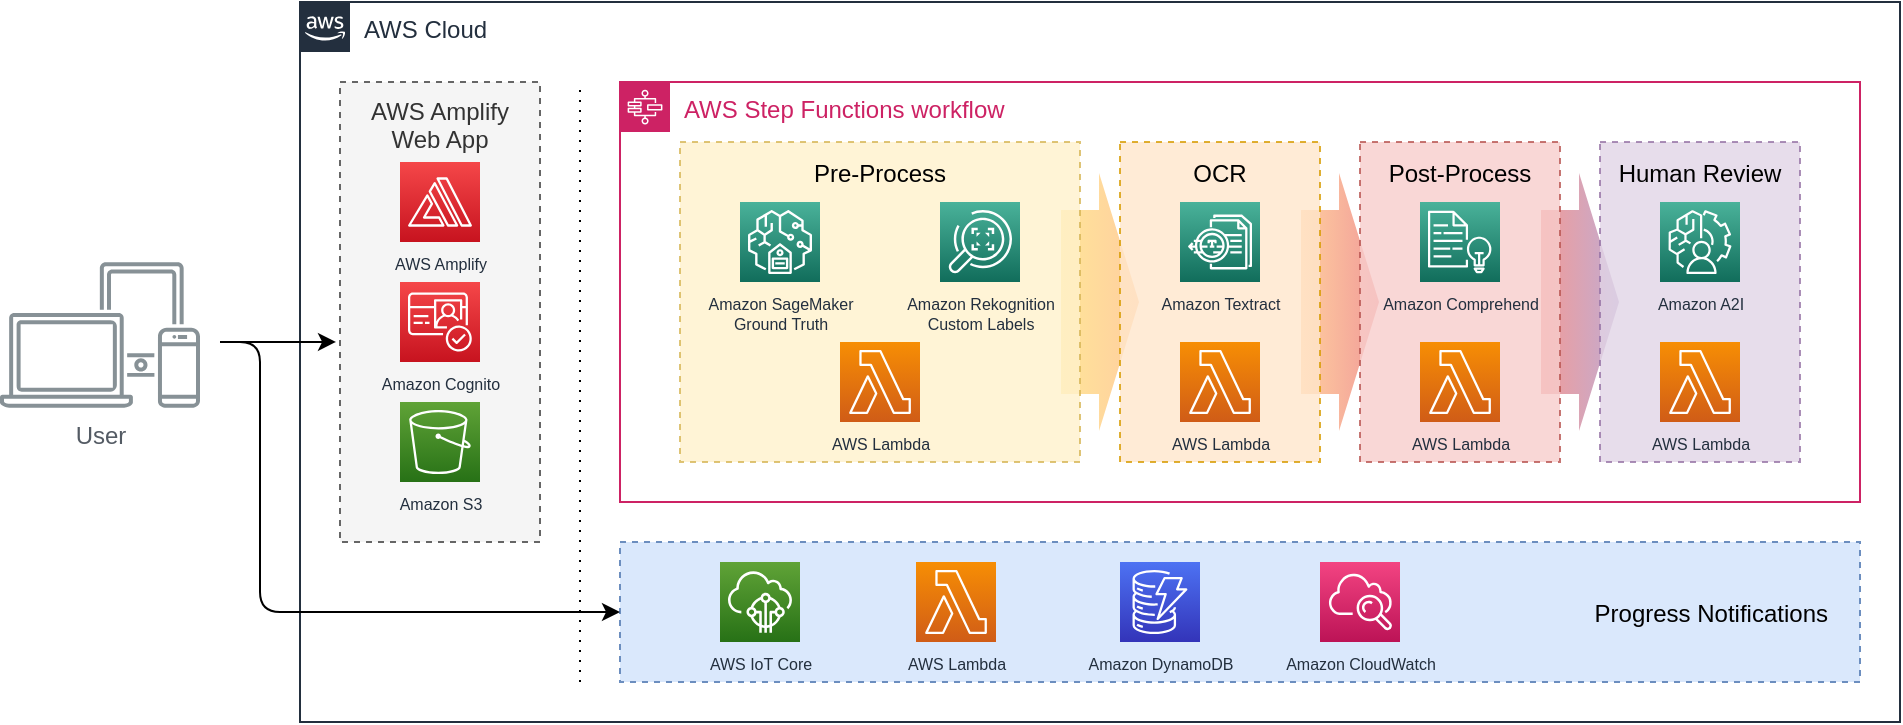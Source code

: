 <mxfile version="13.3.9" type="device"><diagram id="Y9H5h5ZnJnFzbn8CEVTj" name="Page-1"><mxGraphModel dx="1133" dy="883" grid="1" gridSize="10" guides="1" tooltips="1" connect="1" arrows="1" fold="1" page="1" pageScale="1" pageWidth="1169" pageHeight="827" math="0" shadow="0"><root><mxCell id="0"/><mxCell id="1" parent="0"/><mxCell id="WgRGCuMuokUdHn7GsOYF-1" value="AWS Cloud" style="points=[[0,0],[0.25,0],[0.5,0],[0.75,0],[1,0],[1,0.25],[1,0.5],[1,0.75],[1,1],[0.75,1],[0.5,1],[0.25,1],[0,1],[0,0.75],[0,0.5],[0,0.25]];outlineConnect=0;gradientColor=none;html=1;whiteSpace=wrap;fontSize=12;fontStyle=0;shape=mxgraph.aws4.group;grIcon=mxgraph.aws4.group_aws_cloud_alt;strokeColor=#232F3E;fillColor=none;verticalAlign=top;align=left;spacingLeft=30;fontColor=#232F3E;dashed=0;" vertex="1" parent="1"><mxGeometry x="240" y="160" width="800" height="360" as="geometry"/></mxCell><mxCell id="WgRGCuMuokUdHn7GsOYF-5" value="AWS Step Functions workflow" style="points=[[0,0],[0.25,0],[0.5,0],[0.75,0],[1,0],[1,0.25],[1,0.5],[1,0.75],[1,1],[0.75,1],[0.5,1],[0.25,1],[0,1],[0,0.75],[0,0.5],[0,0.25]];outlineConnect=0;gradientColor=none;html=1;whiteSpace=wrap;fontSize=12;fontStyle=0;shape=mxgraph.aws4.group;grIcon=mxgraph.aws4.group_aws_step_functions_workflow;strokeColor=#CD2264;fillColor=none;verticalAlign=top;align=left;spacingLeft=30;fontColor=#CD2264;dashed=0;" vertex="1" parent="1"><mxGeometry x="400" y="200" width="620" height="210" as="geometry"/></mxCell><mxCell id="WgRGCuMuokUdHn7GsOYF-34" value="" style="shape=flexArrow;endArrow=classic;html=1;fontSize=9;width=92;endSize=6.33;endWidth=36;strokeColor=none;gradientDirection=east;fillColor=#FFE599;gradientColor=#FFCE9F;" edge="1" parent="1"><mxGeometry width="50" height="50" relative="1" as="geometry"><mxPoint x="620" y="310" as="sourcePoint"/><mxPoint x="660" y="310" as="targetPoint"/></mxGeometry></mxCell><mxCell id="WgRGCuMuokUdHn7GsOYF-2" value="User" style="outlineConnect=0;gradientColor=none;fontColor=#545B64;strokeColor=none;fillColor=#879196;dashed=0;verticalLabelPosition=bottom;verticalAlign=top;align=center;html=1;fontSize=12;fontStyle=0;aspect=fixed;shape=mxgraph.aws4.illustration_devices;pointerEvents=1" vertex="1" parent="1"><mxGeometry x="90" y="290" width="100" height="73" as="geometry"/></mxCell><mxCell id="WgRGCuMuokUdHn7GsOYF-11" value="Progress Notifications" style="fillColor=#dae8fc;strokeColor=#6c8ebf;dashed=1;verticalAlign=middle;fontStyle=0;align=right;spacing=16;" vertex="1" parent="1"><mxGeometry x="400" y="430" width="620" height="70" as="geometry"/></mxCell><mxCell id="WgRGCuMuokUdHn7GsOYF-17" value="Amazon DynamoDB" style="outlineConnect=0;fontColor=#232F3E;gradientColor=#4D72F3;gradientDirection=north;fillColor=#3334B9;strokeColor=#ffffff;dashed=0;verticalLabelPosition=bottom;verticalAlign=top;align=center;html=1;fontSize=8;fontStyle=0;aspect=fixed;shape=mxgraph.aws4.resourceIcon;resIcon=mxgraph.aws4.dynamodb;" vertex="1" parent="1"><mxGeometry x="650" y="440" width="40" height="40" as="geometry"/></mxCell><mxCell id="WgRGCuMuokUdHn7GsOYF-18" value="AWS IoT Core" style="outlineConnect=0;fontColor=#232F3E;gradientColor=#60A337;gradientDirection=north;fillColor=#277116;strokeColor=#ffffff;dashed=0;verticalLabelPosition=bottom;verticalAlign=top;align=center;html=1;fontSize=8;fontStyle=0;aspect=fixed;shape=mxgraph.aws4.resourceIcon;resIcon=mxgraph.aws4.iot_core;" vertex="1" parent="1"><mxGeometry x="450" y="440" width="40" height="40" as="geometry"/></mxCell><mxCell id="WgRGCuMuokUdHn7GsOYF-20" value="Amazon CloudWatch" style="outlineConnect=0;fontColor=#232F3E;gradientColor=#F34482;gradientDirection=north;fillColor=#BC1356;strokeColor=#ffffff;dashed=0;verticalLabelPosition=bottom;verticalAlign=top;align=center;html=1;fontSize=8;fontStyle=0;aspect=fixed;shape=mxgraph.aws4.resourceIcon;resIcon=mxgraph.aws4.cloudwatch;" vertex="1" parent="1"><mxGeometry x="750" y="440" width="40" height="40" as="geometry"/></mxCell><mxCell id="WgRGCuMuokUdHn7GsOYF-35" value="" style="shape=flexArrow;endArrow=classic;html=1;fontSize=9;width=92;endSize=6.33;endWidth=36;strokeColor=none;gradientDirection=east;fillColor=#FFCE9F;gradientColor=#F19C99;" edge="1" parent="1"><mxGeometry width="50" height="50" relative="1" as="geometry"><mxPoint x="740" y="310" as="sourcePoint"/><mxPoint x="780" y="310" as="targetPoint"/></mxGeometry></mxCell><mxCell id="WgRGCuMuokUdHn7GsOYF-36" value="" style="shape=flexArrow;endArrow=classic;html=1;fontSize=9;width=92;endSize=6.33;endWidth=36;strokeColor=none;gradientDirection=east;fillColor=#F19C99;gradientColor=#C3ABD0;" edge="1" parent="1"><mxGeometry width="50" height="50" relative="1" as="geometry"><mxPoint x="860" y="310" as="sourcePoint"/><mxPoint x="900" y="310" as="targetPoint"/></mxGeometry></mxCell><mxCell id="WgRGCuMuokUdHn7GsOYF-6" value="Pre-Process" style="fillColor=#fff2cc;strokeColor=#d6b656;dashed=1;verticalAlign=top;fontStyle=0;opacity=80;spacing=4;" vertex="1" parent="1"><mxGeometry x="430" y="230" width="200" height="160" as="geometry"/></mxCell><mxCell id="WgRGCuMuokUdHn7GsOYF-8" value="OCR" style="fillColor=#ffe6cc;strokeColor=#d79b00;dashed=1;verticalAlign=top;fontStyle=0;opacity=80;spacing=4;" vertex="1" parent="1"><mxGeometry x="650" y="230" width="100" height="160" as="geometry"/></mxCell><mxCell id="WgRGCuMuokUdHn7GsOYF-9" value="Post-Process" style="fillColor=#f8cecc;strokeColor=#b85450;dashed=1;verticalAlign=top;fontStyle=0;opacity=80;spacing=4;" vertex="1" parent="1"><mxGeometry x="770" y="230" width="100" height="160" as="geometry"/></mxCell><mxCell id="WgRGCuMuokUdHn7GsOYF-10" value="Human Review" style="fillColor=#e1d5e7;strokeColor=#9673a6;dashed=1;verticalAlign=top;fontStyle=0;opacity=80;spacing=4;" vertex="1" parent="1"><mxGeometry x="890" y="230" width="100" height="160" as="geometry"/></mxCell><mxCell id="WgRGCuMuokUdHn7GsOYF-12" value="Amazon A2I" style="outlineConnect=0;fontColor=#232F3E;gradientColor=#4AB29A;gradientDirection=north;fillColor=#116D5B;strokeColor=#ffffff;dashed=0;verticalLabelPosition=bottom;verticalAlign=top;align=center;html=1;fontSize=8;fontStyle=0;aspect=fixed;shape=mxgraph.aws4.resourceIcon;resIcon=mxgraph.aws4.augmented_ai;" vertex="1" parent="1"><mxGeometry x="920" y="260" width="40" height="40" as="geometry"/></mxCell><mxCell id="WgRGCuMuokUdHn7GsOYF-13" value="Amazon Comprehend" style="outlineConnect=0;fontColor=#232F3E;gradientColor=#4AB29A;gradientDirection=north;fillColor=#116D5B;strokeColor=#ffffff;dashed=0;verticalLabelPosition=bottom;verticalAlign=top;align=center;html=1;fontSize=8;fontStyle=0;aspect=fixed;shape=mxgraph.aws4.resourceIcon;resIcon=mxgraph.aws4.comprehend;" vertex="1" parent="1"><mxGeometry x="800" y="260" width="40" height="40" as="geometry"/></mxCell><mxCell id="WgRGCuMuokUdHn7GsOYF-14" value="Amazon Textract" style="outlineConnect=0;fontColor=#232F3E;gradientColor=#4AB29A;gradientDirection=north;fillColor=#116D5B;strokeColor=#ffffff;dashed=0;verticalLabelPosition=bottom;verticalAlign=top;align=center;html=1;fontSize=8;fontStyle=0;aspect=fixed;shape=mxgraph.aws4.resourceIcon;resIcon=mxgraph.aws4.textract;" vertex="1" parent="1"><mxGeometry x="680" y="260" width="40" height="40" as="geometry"/></mxCell><mxCell id="WgRGCuMuokUdHn7GsOYF-15" value="Amazon SageMaker&lt;br style=&quot;font-size: 8px;&quot;&gt;Ground Truth" style="outlineConnect=0;fontColor=#232F3E;gradientColor=#4AB29A;gradientDirection=north;fillColor=#116D5B;strokeColor=#ffffff;dashed=0;verticalLabelPosition=bottom;verticalAlign=top;align=center;html=1;fontSize=8;fontStyle=0;aspect=fixed;shape=mxgraph.aws4.resourceIcon;resIcon=mxgraph.aws4.sagemaker_ground_truth;" vertex="1" parent="1"><mxGeometry x="460" y="260" width="40" height="40" as="geometry"/></mxCell><mxCell id="WgRGCuMuokUdHn7GsOYF-16" value="Amazon Rekognition&lt;br style=&quot;font-size: 8px;&quot;&gt;Custom Labels" style="outlineConnect=0;fontColor=#232F3E;gradientColor=#4AB29A;gradientDirection=north;fillColor=#116D5B;strokeColor=#ffffff;dashed=0;verticalLabelPosition=bottom;verticalAlign=top;align=center;html=1;fontSize=8;fontStyle=0;aspect=fixed;shape=mxgraph.aws4.resourceIcon;resIcon=mxgraph.aws4.rekognition;" vertex="1" parent="1"><mxGeometry x="560" y="260" width="40" height="40" as="geometry"/></mxCell><mxCell id="WgRGCuMuokUdHn7GsOYF-19" value="AWS Lambda" style="outlineConnect=0;fontColor=#232F3E;gradientColor=#F78E04;gradientDirection=north;fillColor=#D05C17;strokeColor=#ffffff;dashed=0;verticalLabelPosition=bottom;verticalAlign=top;align=center;html=1;fontSize=8;fontStyle=0;aspect=fixed;shape=mxgraph.aws4.resourceIcon;resIcon=mxgraph.aws4.lambda;" vertex="1" parent="1"><mxGeometry x="510" y="330" width="40" height="40" as="geometry"/></mxCell><mxCell id="WgRGCuMuokUdHn7GsOYF-28" value="AWS Lambda" style="outlineConnect=0;fontColor=#232F3E;gradientColor=#F78E04;gradientDirection=north;fillColor=#D05C17;strokeColor=#ffffff;dashed=0;verticalLabelPosition=bottom;verticalAlign=top;align=center;html=1;fontSize=8;fontStyle=0;aspect=fixed;shape=mxgraph.aws4.resourceIcon;resIcon=mxgraph.aws4.lambda;" vertex="1" parent="1"><mxGeometry x="680" y="330" width="40" height="40" as="geometry"/></mxCell><mxCell id="WgRGCuMuokUdHn7GsOYF-31" value="AWS Lambda" style="outlineConnect=0;fontColor=#232F3E;gradientColor=#F78E04;gradientDirection=north;fillColor=#D05C17;strokeColor=#ffffff;dashed=0;verticalLabelPosition=bottom;verticalAlign=top;align=center;html=1;fontSize=8;fontStyle=0;aspect=fixed;shape=mxgraph.aws4.resourceIcon;resIcon=mxgraph.aws4.lambda;" vertex="1" parent="1"><mxGeometry x="800" y="330" width="40" height="40" as="geometry"/></mxCell><mxCell id="WgRGCuMuokUdHn7GsOYF-32" value="AWS Lambda" style="outlineConnect=0;fontColor=#232F3E;gradientColor=#F78E04;gradientDirection=north;fillColor=#D05C17;strokeColor=#ffffff;dashed=0;verticalLabelPosition=bottom;verticalAlign=top;align=center;html=1;fontSize=8;fontStyle=0;aspect=fixed;shape=mxgraph.aws4.resourceIcon;resIcon=mxgraph.aws4.lambda;" vertex="1" parent="1"><mxGeometry x="920" y="330" width="40" height="40" as="geometry"/></mxCell><mxCell id="WgRGCuMuokUdHn7GsOYF-37" value="AWS Lambda" style="outlineConnect=0;fontColor=#232F3E;gradientColor=#F78E04;gradientDirection=north;fillColor=#D05C17;strokeColor=#ffffff;dashed=0;verticalLabelPosition=bottom;verticalAlign=top;align=center;html=1;fontSize=8;fontStyle=0;aspect=fixed;shape=mxgraph.aws4.resourceIcon;resIcon=mxgraph.aws4.lambda;" vertex="1" parent="1"><mxGeometry x="548" y="440" width="40" height="40" as="geometry"/></mxCell><mxCell id="WgRGCuMuokUdHn7GsOYF-38" value="AWS Amplify&#10;Web App" style="dashed=1;verticalAlign=top;fontStyle=0;fillColor=#f5f5f5;strokeColor=#666666;fontColor=#333333;spacing=3;" vertex="1" parent="1"><mxGeometry x="260" y="200" width="100" height="230" as="geometry"/></mxCell><mxCell id="WgRGCuMuokUdHn7GsOYF-23" value="AWS Amplify" style="outlineConnect=0;fontColor=#232F3E;gradientColor=#F54749;gradientDirection=north;fillColor=#C7131F;strokeColor=#ffffff;dashed=0;verticalLabelPosition=bottom;verticalAlign=top;align=center;html=1;fontSize=8;fontStyle=0;aspect=fixed;shape=mxgraph.aws4.resourceIcon;resIcon=mxgraph.aws4.amplify;" vertex="1" parent="1"><mxGeometry x="290" y="240" width="40" height="40" as="geometry"/></mxCell><mxCell id="WgRGCuMuokUdHn7GsOYF-24" value="Amazon Cognito" style="outlineConnect=0;fontColor=#232F3E;gradientColor=#F54749;gradientDirection=north;fillColor=#C7131F;strokeColor=#ffffff;dashed=0;verticalLabelPosition=bottom;verticalAlign=top;align=center;html=1;fontSize=8;fontStyle=0;aspect=fixed;shape=mxgraph.aws4.resourceIcon;resIcon=mxgraph.aws4.cognito;" vertex="1" parent="1"><mxGeometry x="290" y="300" width="40" height="40" as="geometry"/></mxCell><mxCell id="WgRGCuMuokUdHn7GsOYF-25" value="Amazon S3" style="outlineConnect=0;fontColor=#232F3E;gradientColor=#60A337;gradientDirection=north;fillColor=#277116;strokeColor=#ffffff;dashed=0;verticalLabelPosition=bottom;verticalAlign=top;align=center;html=1;fontSize=8;fontStyle=0;aspect=fixed;shape=mxgraph.aws4.resourceIcon;resIcon=mxgraph.aws4.s3;" vertex="1" parent="1"><mxGeometry x="290" y="360" width="40" height="40" as="geometry"/></mxCell><mxCell id="WgRGCuMuokUdHn7GsOYF-41" value="" style="endArrow=none;html=1;fillColor=#F19C99;gradientColor=#C3ABD0;fontSize=9;dashed=1;dashPattern=1 4;" edge="1" parent="1"><mxGeometry width="50" height="50" relative="1" as="geometry"><mxPoint x="380" y="500" as="sourcePoint"/><mxPoint x="380" y="200" as="targetPoint"/></mxGeometry></mxCell><mxCell id="WgRGCuMuokUdHn7GsOYF-42" value="" style="endArrow=classic;html=1;fillColor=#F19C99;gradientColor=#C3ABD0;fontSize=8;entryX=-0.02;entryY=0.565;entryDx=0;entryDy=0;entryPerimeter=0;" edge="1" parent="1" target="WgRGCuMuokUdHn7GsOYF-38"><mxGeometry width="50" height="50" relative="1" as="geometry"><mxPoint x="200" y="330" as="sourcePoint"/><mxPoint x="250" y="330" as="targetPoint"/></mxGeometry></mxCell><mxCell id="WgRGCuMuokUdHn7GsOYF-43" value="" style="endArrow=classic;html=1;fillColor=#F19C99;gradientColor=#C3ABD0;fontSize=8;entryX=0;entryY=0.5;entryDx=0;entryDy=0;" edge="1" parent="1" target="WgRGCuMuokUdHn7GsOYF-11"><mxGeometry width="50" height="50" relative="1" as="geometry"><mxPoint x="200" y="330" as="sourcePoint"/><mxPoint x="620" y="430" as="targetPoint"/><Array as="points"><mxPoint x="220" y="330"/><mxPoint x="220" y="465"/></Array></mxGeometry></mxCell></root></mxGraphModel></diagram></mxfile>
